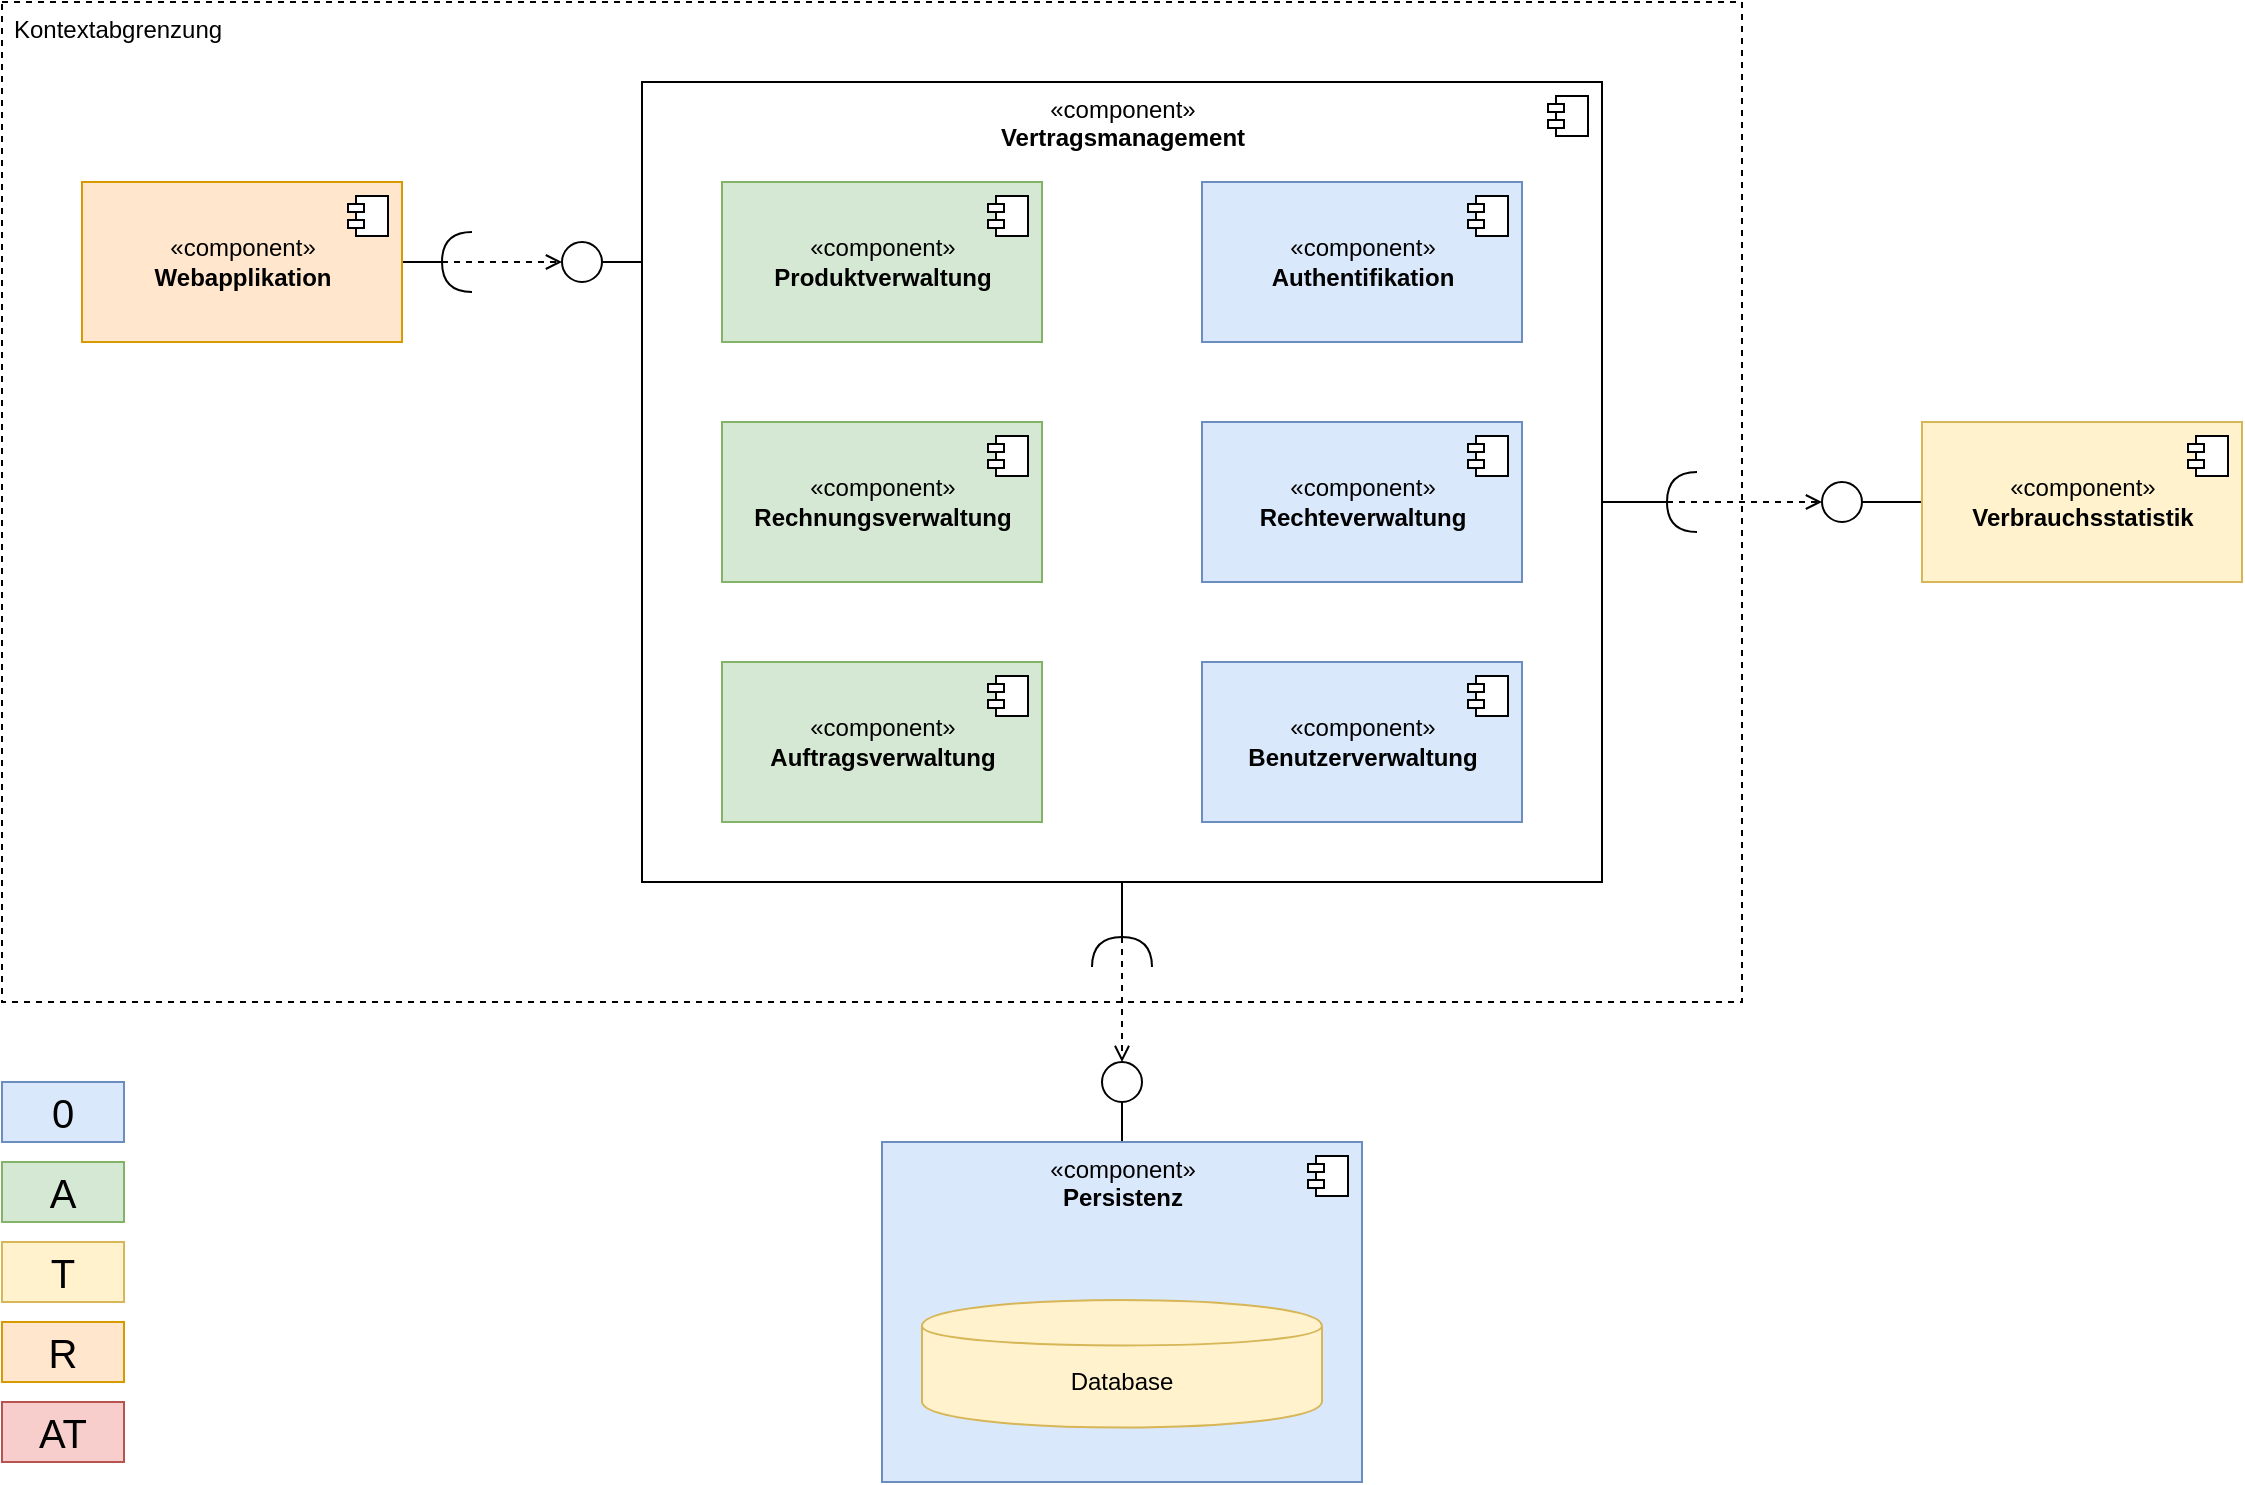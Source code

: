 <mxfile version="10.6.0" type="device"><diagram id="v5KLlIkHJI5Kb2_SzicM" name="Page-1"><mxGraphModel dx="2323" dy="1247" grid="1" gridSize="10" guides="1" tooltips="1" connect="1" arrows="1" fold="1" page="1" pageScale="1" pageWidth="827" pageHeight="1169" math="0" shadow="0"><root><mxCell id="0"/><mxCell id="1" parent="0"/><mxCell id="DQKAiNx1FHNSsP65Tz9w-43" value="Kontextabgrenzung" style="rounded=0;whiteSpace=wrap;html=1;fillColor=none;dashed=1;verticalAlign=top;align=left;spacingLeft=4;" vertex="1" parent="1"><mxGeometry x="40" y="50" width="870" height="500" as="geometry"/></mxCell><mxCell id="DQKAiNx1FHNSsP65Tz9w-38" style="edgeStyle=none;rounded=0;orthogonalLoop=1;jettySize=auto;html=1;exitX=0.5;exitY=1;exitDx=0;exitDy=0;entryX=1;entryY=0.5;entryDx=0;entryDy=0;entryPerimeter=0;startArrow=none;startFill=0;endArrow=none;endFill=0;" edge="1" parent="1" source="DQKAiNx1FHNSsP65Tz9w-22" target="DQKAiNx1FHNSsP65Tz9w-37"><mxGeometry relative="1" as="geometry"/></mxCell><mxCell id="DQKAiNx1FHNSsP65Tz9w-22" value="«component»&lt;br&gt;&lt;b&gt;Vertragsmanagement&lt;/b&gt;&lt;br&gt;" style="html=1;verticalAlign=top;" vertex="1" parent="1"><mxGeometry x="360" y="90" width="480" height="400" as="geometry"/></mxCell><mxCell id="DQKAiNx1FHNSsP65Tz9w-23" value="" style="shape=component;jettyWidth=8;jettyHeight=4;" vertex="1" parent="DQKAiNx1FHNSsP65Tz9w-22"><mxGeometry x="1" width="20" height="20" relative="1" as="geometry"><mxPoint x="-27" y="7" as="offset"/></mxGeometry></mxCell><mxCell id="DQKAiNx1FHNSsP65Tz9w-4" value="«component»&lt;br&gt;&lt;b&gt;Authentifikation&lt;/b&gt;" style="html=1;fillColor=#dae8fc;strokeColor=#6c8ebf;" vertex="1" parent="1"><mxGeometry x="640" y="140" width="160" height="80" as="geometry"/></mxCell><mxCell id="DQKAiNx1FHNSsP65Tz9w-5" value="" style="shape=component;jettyWidth=8;jettyHeight=4;" vertex="1" parent="DQKAiNx1FHNSsP65Tz9w-4"><mxGeometry x="1" width="20" height="20" relative="1" as="geometry"><mxPoint x="-27" y="7" as="offset"/></mxGeometry></mxCell><mxCell id="DQKAiNx1FHNSsP65Tz9w-6" value="«component»&lt;br&gt;&lt;b&gt;Rechteverwaltung&lt;/b&gt;" style="html=1;fillColor=#dae8fc;strokeColor=#6c8ebf;" vertex="1" parent="1"><mxGeometry x="640" y="260" width="160" height="80" as="geometry"/></mxCell><mxCell id="DQKAiNx1FHNSsP65Tz9w-7" value="" style="shape=component;jettyWidth=8;jettyHeight=4;" vertex="1" parent="DQKAiNx1FHNSsP65Tz9w-6"><mxGeometry x="1" width="20" height="20" relative="1" as="geometry"><mxPoint x="-27" y="7" as="offset"/></mxGeometry></mxCell><mxCell id="DQKAiNx1FHNSsP65Tz9w-8" value="«component»&lt;br&gt;&lt;b&gt;Produktverwaltung&lt;/b&gt;" style="html=1;fillColor=#d5e8d4;strokeColor=#82b366;" vertex="1" parent="1"><mxGeometry x="400" y="140" width="160" height="80" as="geometry"/></mxCell><mxCell id="DQKAiNx1FHNSsP65Tz9w-9" value="" style="shape=component;jettyWidth=8;jettyHeight=4;" vertex="1" parent="DQKAiNx1FHNSsP65Tz9w-8"><mxGeometry x="1" width="20" height="20" relative="1" as="geometry"><mxPoint x="-27" y="7" as="offset"/></mxGeometry></mxCell><mxCell id="DQKAiNx1FHNSsP65Tz9w-10" value="«component»&lt;br&gt;&lt;b&gt;Rechnungsverwaltung&lt;/b&gt;" style="html=1;fillColor=#d5e8d4;strokeColor=#82b366;" vertex="1" parent="1"><mxGeometry x="400" y="260" width="160" height="80" as="geometry"/></mxCell><mxCell id="DQKAiNx1FHNSsP65Tz9w-11" value="" style="shape=component;jettyWidth=8;jettyHeight=4;" vertex="1" parent="DQKAiNx1FHNSsP65Tz9w-10"><mxGeometry x="1" width="20" height="20" relative="1" as="geometry"><mxPoint x="-27" y="7" as="offset"/></mxGeometry></mxCell><mxCell id="DQKAiNx1FHNSsP65Tz9w-12" value="«component»&lt;br&gt;&lt;b&gt;Auftragsverwaltung&lt;/b&gt;" style="html=1;fillColor=#d5e8d4;strokeColor=#82b366;" vertex="1" parent="1"><mxGeometry x="400" y="380" width="160" height="80" as="geometry"/></mxCell><mxCell id="DQKAiNx1FHNSsP65Tz9w-13" value="" style="shape=component;jettyWidth=8;jettyHeight=4;" vertex="1" parent="DQKAiNx1FHNSsP65Tz9w-12"><mxGeometry x="1" width="20" height="20" relative="1" as="geometry"><mxPoint x="-27" y="7" as="offset"/></mxGeometry></mxCell><mxCell id="DQKAiNx1FHNSsP65Tz9w-14" value="«component»&lt;br&gt;&lt;b&gt;Benutzerverwaltung&lt;/b&gt;" style="html=1;fillColor=#dae8fc;strokeColor=#6c8ebf;" vertex="1" parent="1"><mxGeometry x="640" y="380" width="160" height="80" as="geometry"/></mxCell><mxCell id="DQKAiNx1FHNSsP65Tz9w-15" value="" style="shape=component;jettyWidth=8;jettyHeight=4;" vertex="1" parent="DQKAiNx1FHNSsP65Tz9w-14"><mxGeometry x="1" width="20" height="20" relative="1" as="geometry"><mxPoint x="-27" y="7" as="offset"/></mxGeometry></mxCell><mxCell id="DQKAiNx1FHNSsP65Tz9w-25" style="edgeStyle=orthogonalEdgeStyle;rounded=0;orthogonalLoop=1;jettySize=auto;html=1;exitX=1;exitY=0.5;exitDx=0;exitDy=0;entryX=1;entryY=0.5;entryDx=0;entryDy=0;entryPerimeter=0;startArrow=none;startFill=0;endArrow=none;endFill=0;" edge="1" parent="1" source="DQKAiNx1FHNSsP65Tz9w-20" target="DQKAiNx1FHNSsP65Tz9w-24"><mxGeometry relative="1" as="geometry"/></mxCell><mxCell id="DQKAiNx1FHNSsP65Tz9w-20" value="«component»&lt;br&gt;&lt;b&gt;Webapplikation&lt;/b&gt;&lt;br&gt;" style="html=1;fillColor=#ffe6cc;strokeColor=#d79b00;" vertex="1" parent="1"><mxGeometry x="80" y="140" width="160" height="80" as="geometry"/></mxCell><mxCell id="DQKAiNx1FHNSsP65Tz9w-21" value="" style="shape=component;jettyWidth=8;jettyHeight=4;" vertex="1" parent="DQKAiNx1FHNSsP65Tz9w-20"><mxGeometry x="1" width="20" height="20" relative="1" as="geometry"><mxPoint x="-27" y="7" as="offset"/></mxGeometry></mxCell><mxCell id="DQKAiNx1FHNSsP65Tz9w-33" style="rounded=0;orthogonalLoop=1;jettySize=auto;html=1;exitX=1;exitY=0.5;exitDx=0;exitDy=0;exitPerimeter=0;entryX=0;entryY=0.5;entryDx=0;entryDy=0;startArrow=none;startFill=0;endArrow=open;endFill=0;dashed=1;" edge="1" parent="1" source="DQKAiNx1FHNSsP65Tz9w-24" target="DQKAiNx1FHNSsP65Tz9w-31"><mxGeometry relative="1" as="geometry"/></mxCell><mxCell id="DQKAiNx1FHNSsP65Tz9w-24" value="" style="shape=requiredInterface;html=1;verticalLabelPosition=bottom;flipH=1;" vertex="1" parent="1"><mxGeometry x="260" y="165" width="15" height="30" as="geometry"/></mxCell><mxCell id="DQKAiNx1FHNSsP65Tz9w-30" style="edgeStyle=orthogonalEdgeStyle;rounded=0;orthogonalLoop=1;jettySize=auto;html=1;startArrow=none;startFill=0;endArrow=none;endFill=0;exitX=1;exitY=0.5;exitDx=0;exitDy=0;" edge="1" parent="1" source="DQKAiNx1FHNSsP65Tz9w-31"><mxGeometry relative="1" as="geometry"><mxPoint x="350" y="180" as="sourcePoint"/><mxPoint x="360" y="180" as="targetPoint"/></mxGeometry></mxCell><mxCell id="DQKAiNx1FHNSsP65Tz9w-31" value="" style="ellipse;whiteSpace=wrap;html=1;aspect=fixed;" vertex="1" parent="1"><mxGeometry x="320" y="170" width="20" height="20" as="geometry"/></mxCell><mxCell id="DQKAiNx1FHNSsP65Tz9w-41" style="edgeStyle=none;rounded=0;orthogonalLoop=1;jettySize=auto;html=1;exitX=0.5;exitY=0;exitDx=0;exitDy=0;entryX=0.5;entryY=1;entryDx=0;entryDy=0;startArrow=none;startFill=0;endArrow=none;endFill=0;" edge="1" parent="1" source="DQKAiNx1FHNSsP65Tz9w-34" target="DQKAiNx1FHNSsP65Tz9w-40"><mxGeometry relative="1" as="geometry"/></mxCell><mxCell id="DQKAiNx1FHNSsP65Tz9w-34" value="«component»&lt;br&gt;&lt;b&gt;Persistenz&lt;/b&gt;" style="html=1;verticalAlign=top;fillColor=#dae8fc;strokeColor=#6c8ebf;" vertex="1" parent="1"><mxGeometry x="480" y="620" width="240" height="170" as="geometry"/></mxCell><mxCell id="DQKAiNx1FHNSsP65Tz9w-35" value="" style="shape=component;jettyWidth=8;jettyHeight=4;" vertex="1" parent="DQKAiNx1FHNSsP65Tz9w-34"><mxGeometry x="1" width="20" height="20" relative="1" as="geometry"><mxPoint x="-27" y="7" as="offset"/></mxGeometry></mxCell><mxCell id="DQKAiNx1FHNSsP65Tz9w-36" value="Database" style="shape=cylinder;whiteSpace=wrap;html=1;boundedLbl=1;backgroundOutline=1;fillColor=#fff2cc;strokeColor=#d6b656;" vertex="1" parent="DQKAiNx1FHNSsP65Tz9w-34"><mxGeometry x="20" y="79" width="200" height="63.75" as="geometry"/></mxCell><mxCell id="DQKAiNx1FHNSsP65Tz9w-42" style="edgeStyle=none;rounded=0;orthogonalLoop=1;jettySize=auto;html=1;exitX=1;exitY=0.5;exitDx=0;exitDy=0;exitPerimeter=0;entryX=0.5;entryY=0;entryDx=0;entryDy=0;startArrow=none;startFill=0;endArrow=open;endFill=0;dashed=1;" edge="1" parent="1" source="DQKAiNx1FHNSsP65Tz9w-37" target="DQKAiNx1FHNSsP65Tz9w-40"><mxGeometry relative="1" as="geometry"/></mxCell><mxCell id="DQKAiNx1FHNSsP65Tz9w-37" value="" style="shape=requiredInterface;html=1;verticalLabelPosition=bottom;flipH=1;rotation=90;" vertex="1" parent="1"><mxGeometry x="592.5" y="510" width="15" height="30" as="geometry"/></mxCell><mxCell id="DQKAiNx1FHNSsP65Tz9w-40" value="" style="ellipse;whiteSpace=wrap;html=1;aspect=fixed;" vertex="1" parent="1"><mxGeometry x="590" y="580" width="20" height="20" as="geometry"/></mxCell><mxCell id="DQKAiNx1FHNSsP65Tz9w-49" style="edgeStyle=none;rounded=0;orthogonalLoop=1;jettySize=auto;html=1;exitX=0;exitY=0.5;exitDx=0;exitDy=0;entryX=1;entryY=0.5;entryDx=0;entryDy=0;startArrow=none;startFill=0;endArrow=none;endFill=0;" edge="1" parent="1" source="DQKAiNx1FHNSsP65Tz9w-44" target="DQKAiNx1FHNSsP65Tz9w-48"><mxGeometry relative="1" as="geometry"/></mxCell><mxCell id="DQKAiNx1FHNSsP65Tz9w-44" value="«component»&lt;br&gt;&lt;b&gt;Verbrauchsstatistik&lt;/b&gt;&lt;br&gt;" style="html=1;fillColor=#fff2cc;align=center;strokeColor=#d6b656;" vertex="1" parent="1"><mxGeometry x="1000" y="260" width="160" height="80" as="geometry"/></mxCell><mxCell id="DQKAiNx1FHNSsP65Tz9w-45" value="" style="shape=component;jettyWidth=8;jettyHeight=4;" vertex="1" parent="DQKAiNx1FHNSsP65Tz9w-44"><mxGeometry x="1" width="20" height="20" relative="1" as="geometry"><mxPoint x="-27" y="7" as="offset"/></mxGeometry></mxCell><mxCell id="DQKAiNx1FHNSsP65Tz9w-47" style="edgeStyle=none;rounded=0;orthogonalLoop=1;jettySize=auto;html=1;exitX=1;exitY=0.5;exitDx=0;exitDy=0;exitPerimeter=0;startArrow=none;startFill=0;endArrow=none;endFill=0;entryX=1;entryY=0.525;entryDx=0;entryDy=0;entryPerimeter=0;" edge="1" parent="1" source="DQKAiNx1FHNSsP65Tz9w-46" target="DQKAiNx1FHNSsP65Tz9w-22"><mxGeometry relative="1" as="geometry"/></mxCell><mxCell id="DQKAiNx1FHNSsP65Tz9w-50" style="edgeStyle=none;rounded=0;orthogonalLoop=1;jettySize=auto;html=1;exitX=1;exitY=0.5;exitDx=0;exitDy=0;exitPerimeter=0;entryX=0;entryY=0.5;entryDx=0;entryDy=0;startArrow=none;startFill=0;endArrow=open;endFill=0;dashed=1;" edge="1" parent="1" source="DQKAiNx1FHNSsP65Tz9w-46" target="DQKAiNx1FHNSsP65Tz9w-48"><mxGeometry relative="1" as="geometry"/></mxCell><mxCell id="DQKAiNx1FHNSsP65Tz9w-46" value="" style="shape=requiredInterface;html=1;verticalLabelPosition=bottom;flipH=1;rotation=0;" vertex="1" parent="1"><mxGeometry x="872.5" y="285" width="15" height="30" as="geometry"/></mxCell><mxCell id="DQKAiNx1FHNSsP65Tz9w-48" value="" style="ellipse;whiteSpace=wrap;html=1;aspect=fixed;" vertex="1" parent="1"><mxGeometry x="950" y="290" width="20" height="20" as="geometry"/></mxCell><mxCell id="DQKAiNx1FHNSsP65Tz9w-51" value="&lt;font style=&quot;font-size: 20px&quot;&gt;0&lt;/font&gt;" style="rounded=0;whiteSpace=wrap;html=1;fillColor=#dae8fc;align=center;strokeColor=#6c8ebf;" vertex="1" parent="1"><mxGeometry x="40" y="590" width="61" height="30" as="geometry"/></mxCell><mxCell id="DQKAiNx1FHNSsP65Tz9w-52" value="&lt;font style=&quot;font-size: 20px&quot;&gt;A&lt;/font&gt;" style="rounded=0;whiteSpace=wrap;html=1;fillColor=#d5e8d4;align=center;strokeColor=#82b366;" vertex="1" parent="1"><mxGeometry x="40" y="630" width="61" height="30" as="geometry"/></mxCell><mxCell id="DQKAiNx1FHNSsP65Tz9w-53" value="&lt;font style=&quot;font-size: 20px&quot;&gt;T&lt;/font&gt;" style="rounded=0;whiteSpace=wrap;html=1;fillColor=#fff2cc;align=center;strokeColor=#d6b656;" vertex="1" parent="1"><mxGeometry x="40" y="670" width="61" height="30" as="geometry"/></mxCell><mxCell id="DQKAiNx1FHNSsP65Tz9w-54" value="&lt;font style=&quot;font-size: 20px&quot;&gt;R&lt;/font&gt;" style="rounded=0;whiteSpace=wrap;html=1;fillColor=#ffe6cc;align=center;strokeColor=#d79b00;" vertex="1" parent="1"><mxGeometry x="40" y="710" width="61" height="30" as="geometry"/></mxCell><mxCell id="DQKAiNx1FHNSsP65Tz9w-55" value="&lt;font style=&quot;font-size: 20px&quot;&gt;AT&lt;/font&gt;" style="rounded=0;whiteSpace=wrap;html=1;fillColor=#f8cecc;align=center;strokeColor=#b85450;" vertex="1" parent="1"><mxGeometry x="40" y="750" width="61" height="30" as="geometry"/></mxCell></root></mxGraphModel></diagram></mxfile>